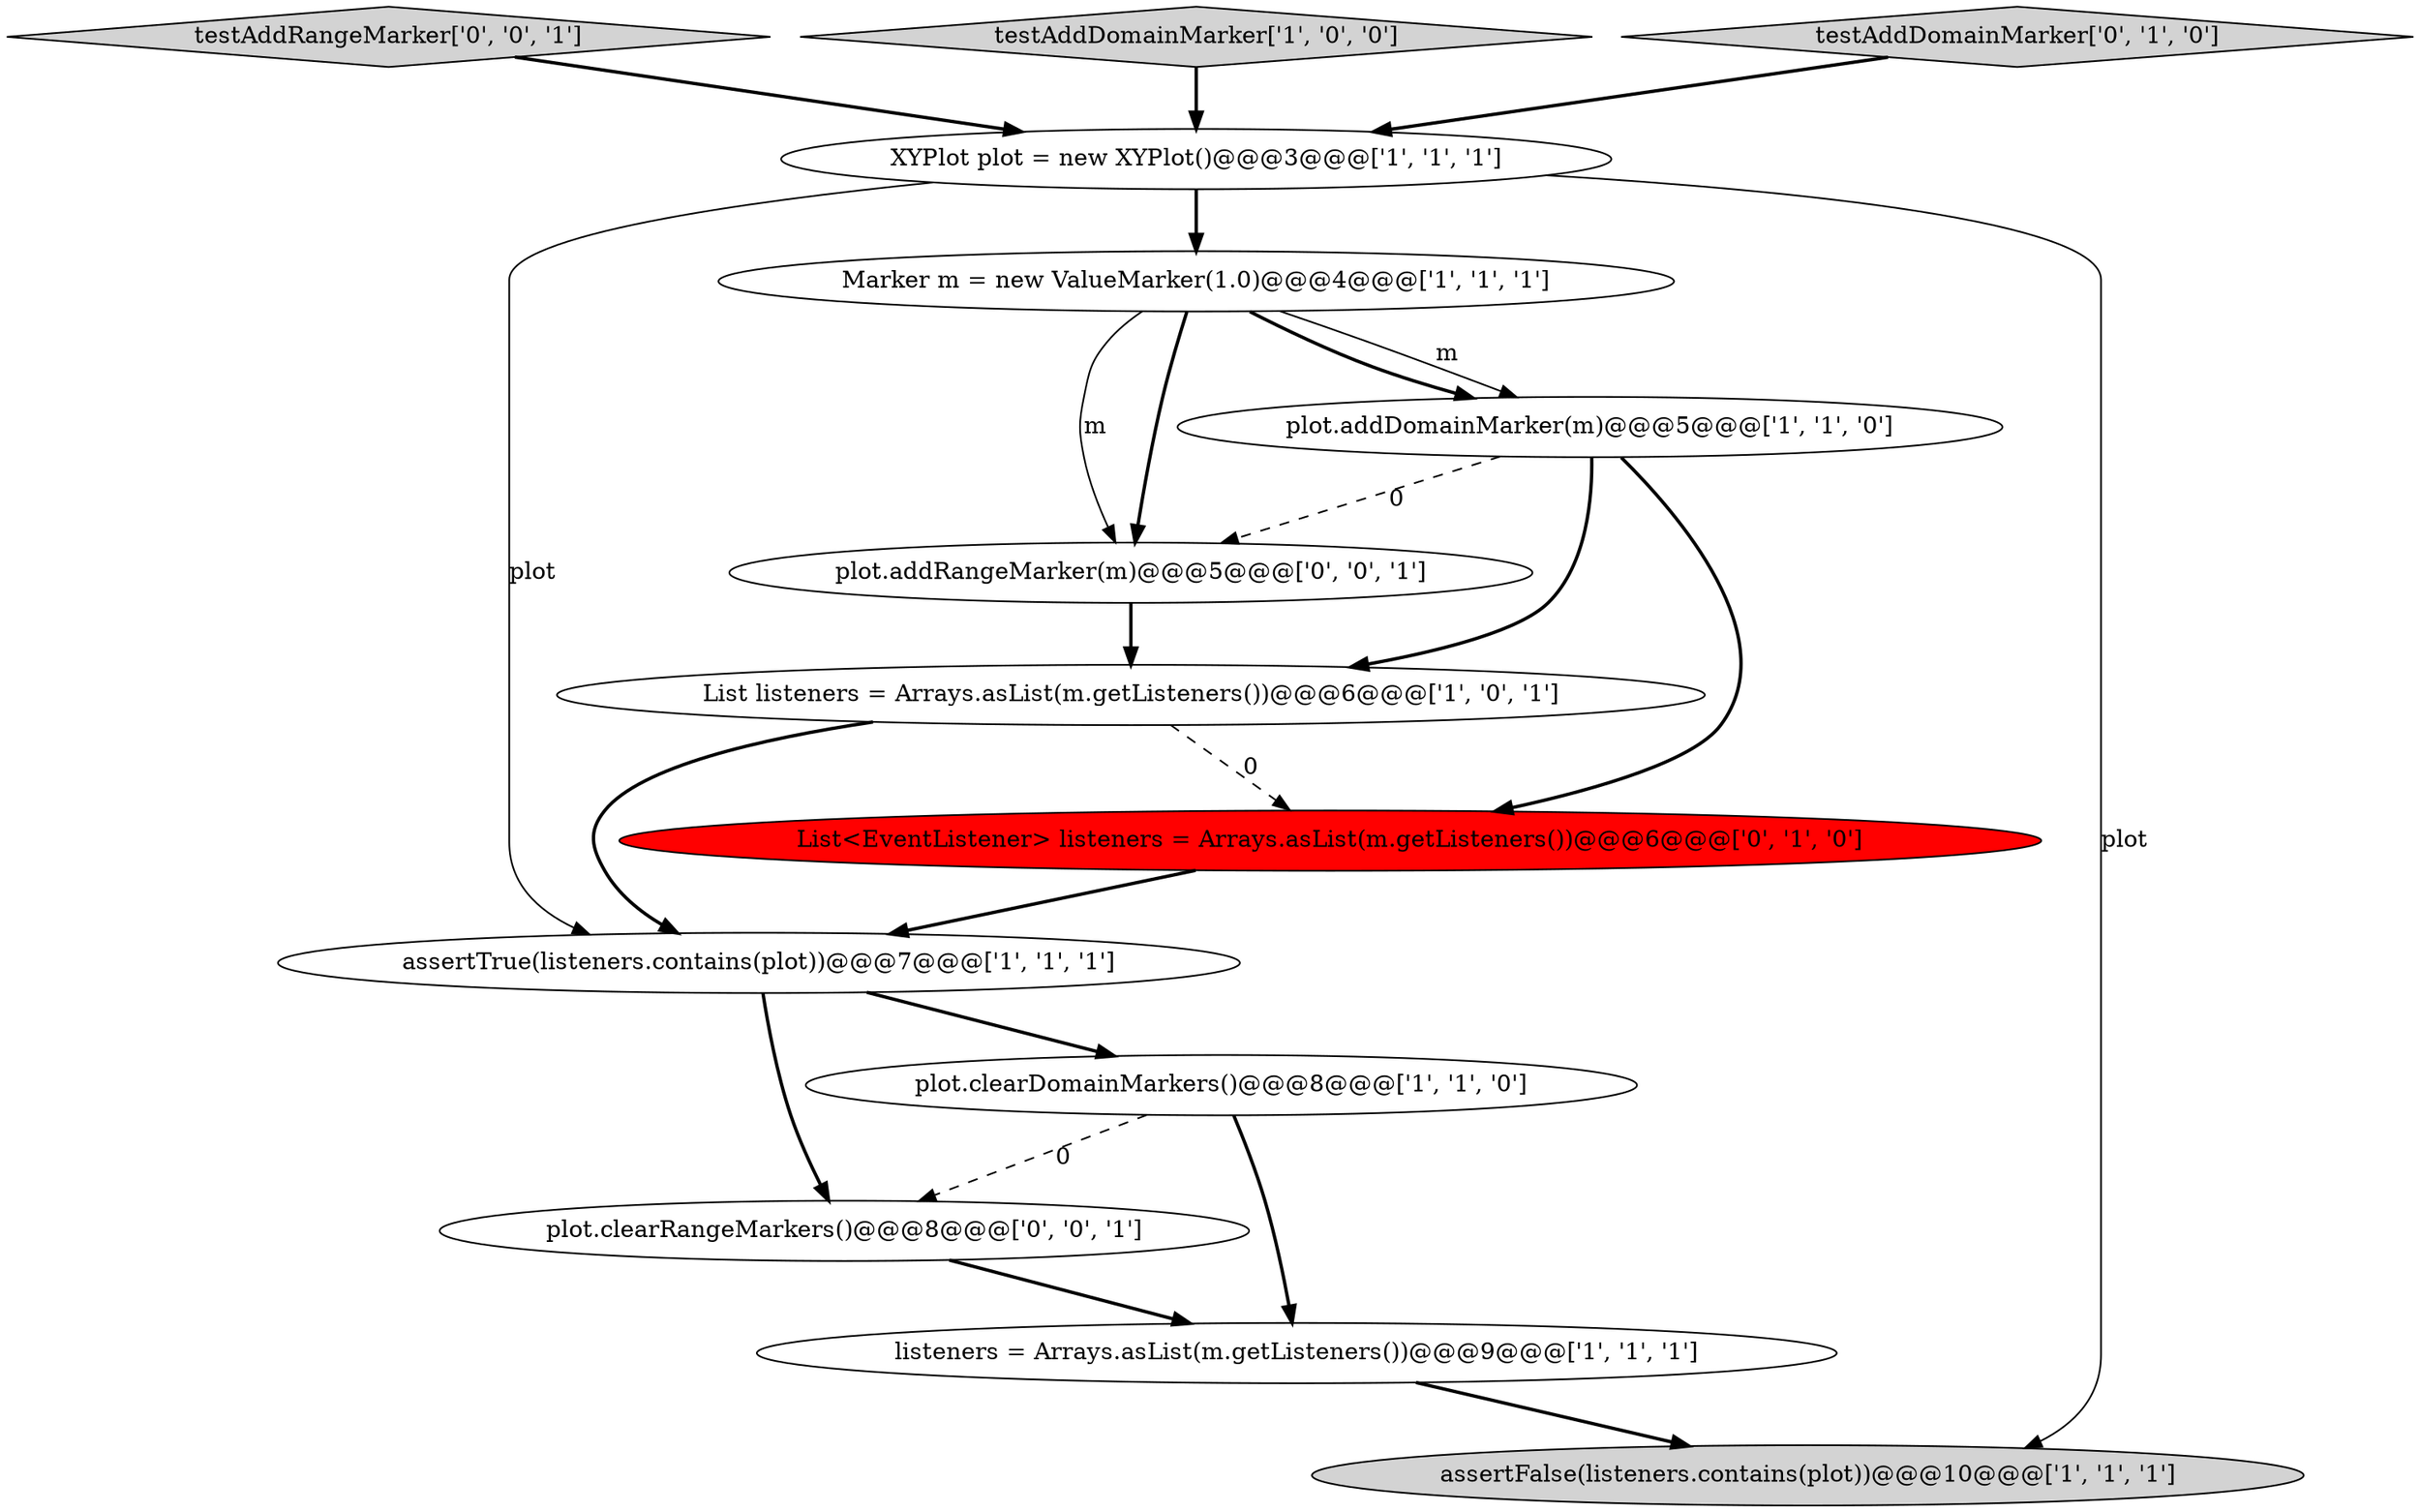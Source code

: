 digraph {
0 [style = filled, label = "plot.addDomainMarker(m)@@@5@@@['1', '1', '0']", fillcolor = white, shape = ellipse image = "AAA0AAABBB1BBB"];
5 [style = filled, label = "assertTrue(listeners.contains(plot))@@@7@@@['1', '1', '1']", fillcolor = white, shape = ellipse image = "AAA0AAABBB1BBB"];
8 [style = filled, label = "Marker m = new ValueMarker(1.0)@@@4@@@['1', '1', '1']", fillcolor = white, shape = ellipse image = "AAA0AAABBB1BBB"];
1 [style = filled, label = "listeners = Arrays.asList(m.getListeners())@@@9@@@['1', '1', '1']", fillcolor = white, shape = ellipse image = "AAA0AAABBB1BBB"];
12 [style = filled, label = "plot.addRangeMarker(m)@@@5@@@['0', '0', '1']", fillcolor = white, shape = ellipse image = "AAA0AAABBB3BBB"];
4 [style = filled, label = "List listeners = Arrays.asList(m.getListeners())@@@6@@@['1', '0', '1']", fillcolor = white, shape = ellipse image = "AAA0AAABBB1BBB"];
11 [style = filled, label = "testAddRangeMarker['0', '0', '1']", fillcolor = lightgray, shape = diamond image = "AAA0AAABBB3BBB"];
7 [style = filled, label = "testAddDomainMarker['1', '0', '0']", fillcolor = lightgray, shape = diamond image = "AAA0AAABBB1BBB"];
3 [style = filled, label = "plot.clearDomainMarkers()@@@8@@@['1', '1', '0']", fillcolor = white, shape = ellipse image = "AAA0AAABBB1BBB"];
13 [style = filled, label = "plot.clearRangeMarkers()@@@8@@@['0', '0', '1']", fillcolor = white, shape = ellipse image = "AAA0AAABBB3BBB"];
6 [style = filled, label = "XYPlot plot = new XYPlot()@@@3@@@['1', '1', '1']", fillcolor = white, shape = ellipse image = "AAA0AAABBB1BBB"];
2 [style = filled, label = "assertFalse(listeners.contains(plot))@@@10@@@['1', '1', '1']", fillcolor = lightgray, shape = ellipse image = "AAA0AAABBB1BBB"];
10 [style = filled, label = "testAddDomainMarker['0', '1', '0']", fillcolor = lightgray, shape = diamond image = "AAA0AAABBB2BBB"];
9 [style = filled, label = "List<EventListener> listeners = Arrays.asList(m.getListeners())@@@6@@@['0', '1', '0']", fillcolor = red, shape = ellipse image = "AAA1AAABBB2BBB"];
5->3 [style = bold, label=""];
0->9 [style = bold, label=""];
3->1 [style = bold, label=""];
11->6 [style = bold, label=""];
0->12 [style = dashed, label="0"];
3->13 [style = dashed, label="0"];
10->6 [style = bold, label=""];
13->1 [style = bold, label=""];
8->0 [style = bold, label=""];
4->9 [style = dashed, label="0"];
12->4 [style = bold, label=""];
0->4 [style = bold, label=""];
6->2 [style = solid, label="plot"];
8->12 [style = solid, label="m"];
5->13 [style = bold, label=""];
7->6 [style = bold, label=""];
6->8 [style = bold, label=""];
9->5 [style = bold, label=""];
1->2 [style = bold, label=""];
6->5 [style = solid, label="plot"];
4->5 [style = bold, label=""];
8->12 [style = bold, label=""];
8->0 [style = solid, label="m"];
}
